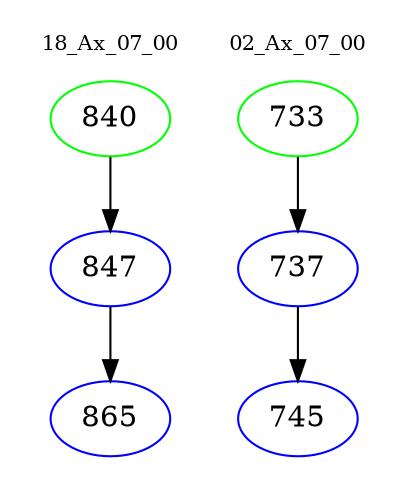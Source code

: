 digraph{
subgraph cluster_0 {
color = white
label = "18_Ax_07_00";
fontsize=10;
T0_840 [label="840", color="green"]
T0_840 -> T0_847 [color="black"]
T0_847 [label="847", color="blue"]
T0_847 -> T0_865 [color="black"]
T0_865 [label="865", color="blue"]
}
subgraph cluster_1 {
color = white
label = "02_Ax_07_00";
fontsize=10;
T1_733 [label="733", color="green"]
T1_733 -> T1_737 [color="black"]
T1_737 [label="737", color="blue"]
T1_737 -> T1_745 [color="black"]
T1_745 [label="745", color="blue"]
}
}
